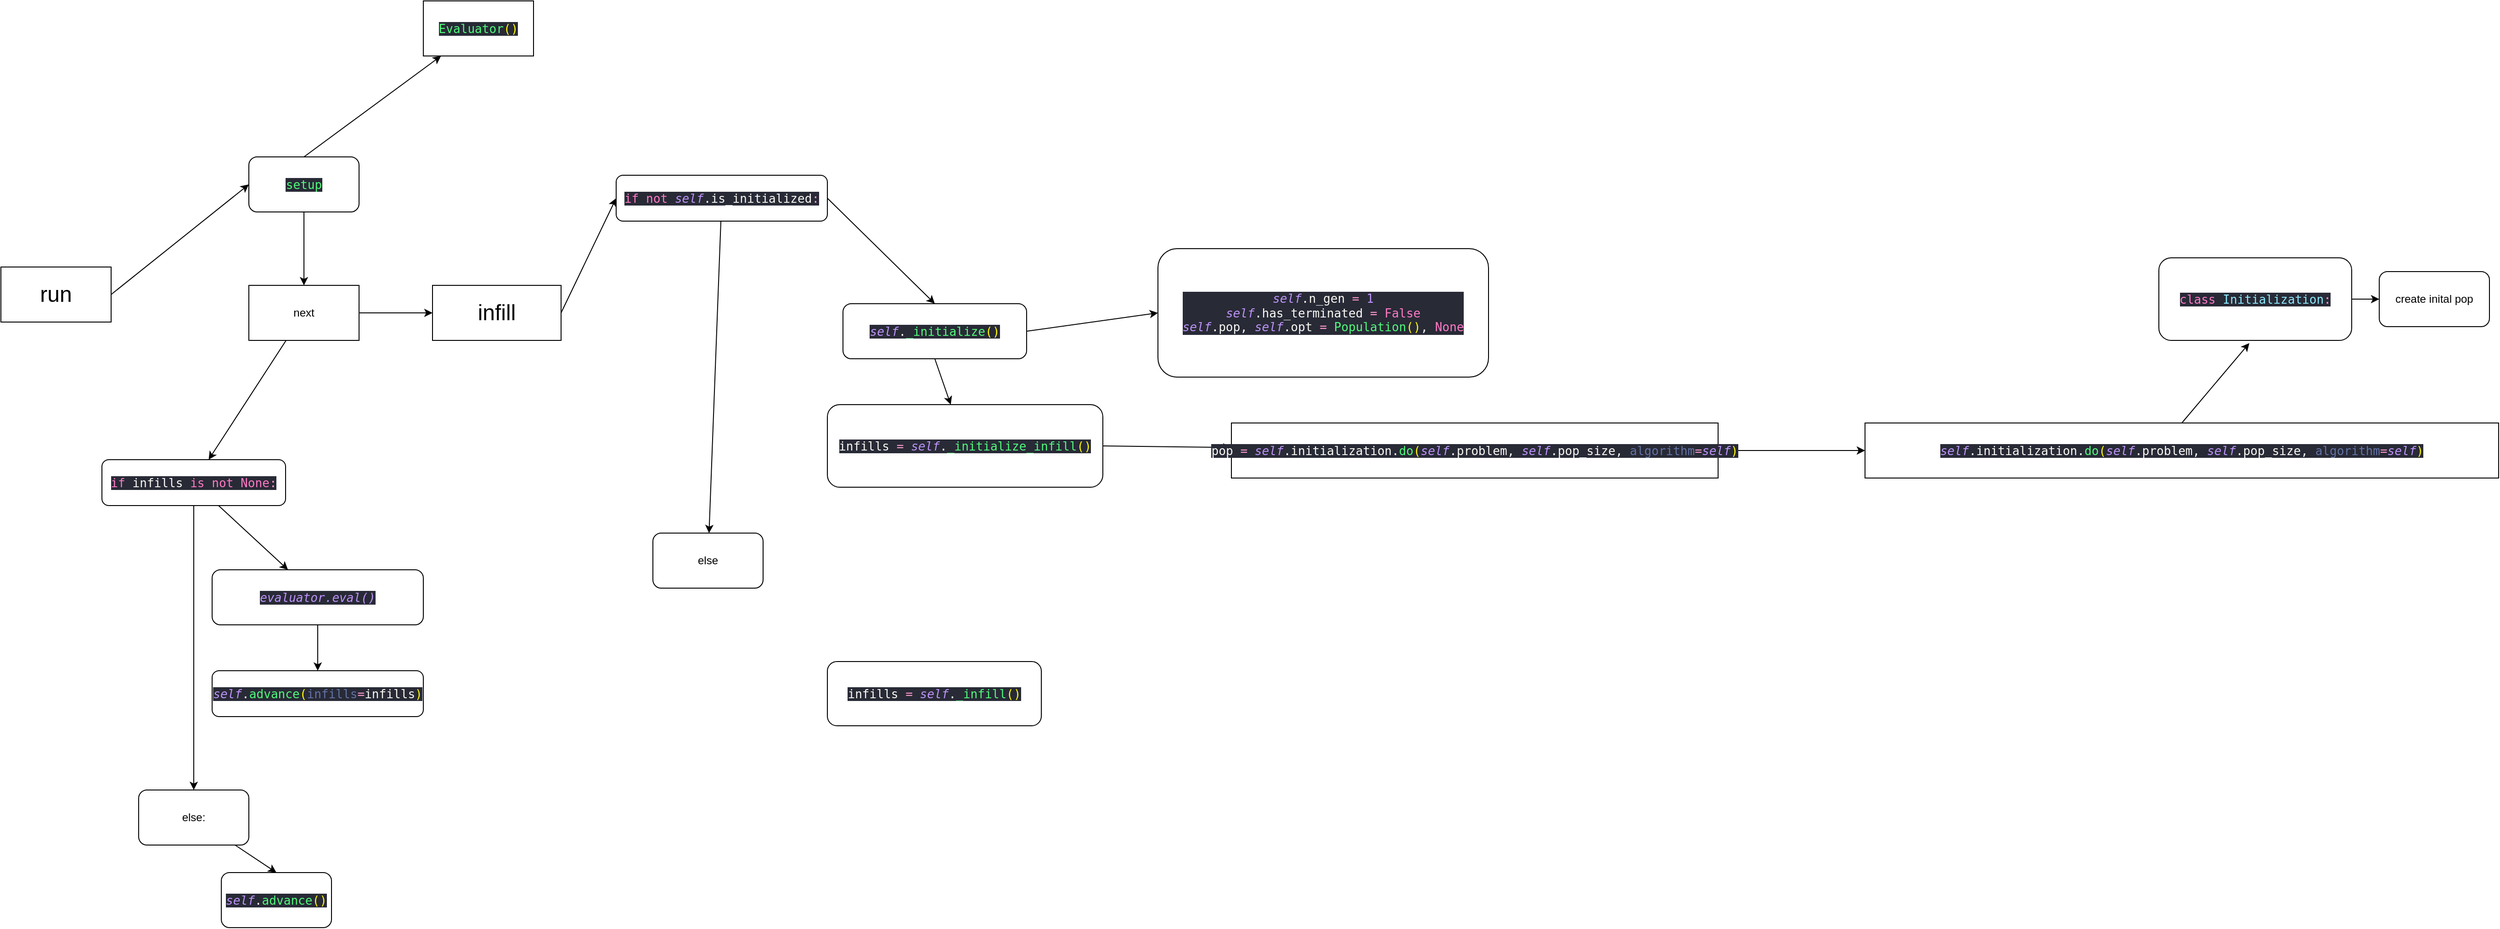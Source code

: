 <mxfile>
    <diagram id="nxGFpUmJbVQnQkTq8eCP" name="Page-1">
        <mxGraphModel dx="2205" dy="860" grid="1" gridSize="10" guides="1" tooltips="1" connect="1" arrows="1" fold="1" page="1" pageScale="1" pageWidth="827" pageHeight="1169" math="0" shadow="0">
            <root>
                <mxCell id="0"/>
                <mxCell id="1" parent="0"/>
                <mxCell id="23" style="edgeStyle=none;html=1;exitX=1;exitY=0.5;exitDx=0;exitDy=0;entryX=0;entryY=0.5;entryDx=0;entryDy=0;" parent="1" source="2" target="21" edge="1">
                    <mxGeometry relative="1" as="geometry"/>
                </mxCell>
                <mxCell id="2" value="&lt;font style=&quot;font-size: 24px&quot;&gt;run&lt;/font&gt;" style="rounded=0;whiteSpace=wrap;html=1;" parent="1" vertex="1">
                    <mxGeometry x="-230" y="930" width="120" height="60" as="geometry"/>
                </mxCell>
                <mxCell id="25" style="edgeStyle=none;html=1;exitX=1;exitY=0.5;exitDx=0;exitDy=0;entryX=0;entryY=0.5;entryDx=0;entryDy=0;" parent="1" source="3" target="5" edge="1">
                    <mxGeometry relative="1" as="geometry"/>
                </mxCell>
                <mxCell id="3" value="&lt;font style=&quot;font-size: 24px&quot;&gt;infill&lt;/font&gt;" style="rounded=0;whiteSpace=wrap;html=1;" parent="1" vertex="1">
                    <mxGeometry x="240" y="950" width="140" height="60" as="geometry"/>
                </mxCell>
                <mxCell id="24" style="edgeStyle=none;html=1;exitX=1;exitY=0.5;exitDx=0;exitDy=0;entryX=0;entryY=0.5;entryDx=0;entryDy=0;" parent="1" source="4" target="3" edge="1">
                    <mxGeometry relative="1" as="geometry"/>
                </mxCell>
                <mxCell id="36" style="edgeStyle=none;html=1;" parent="1" source="4" target="31" edge="1">
                    <mxGeometry relative="1" as="geometry"/>
                </mxCell>
                <mxCell id="4" value="next" style="rounded=0;whiteSpace=wrap;html=1;" parent="1" vertex="1">
                    <mxGeometry x="40" y="950" width="120" height="60" as="geometry"/>
                </mxCell>
                <mxCell id="26" style="edgeStyle=none;html=1;exitX=1;exitY=0.5;exitDx=0;exitDy=0;entryX=0.5;entryY=0;entryDx=0;entryDy=0;" parent="1" source="5" target="6" edge="1">
                    <mxGeometry relative="1" as="geometry"/>
                </mxCell>
                <mxCell id="28" style="edgeStyle=none;html=1;" parent="1" source="5" target="9" edge="1">
                    <mxGeometry relative="1" as="geometry"/>
                </mxCell>
                <mxCell id="5" value="&lt;pre style=&quot;background-color: #282a36 ; color: #f8f8f2 ; font-family: &amp;#34;jetbrains mono&amp;#34; , monospace ; font-size: 9.8pt&quot;&gt;&lt;pre style=&quot;font-family: &amp;#34;jetbrains mono&amp;#34; , monospace ; font-size: 9.8pt&quot;&gt;&lt;span style=&quot;color: #ff79c6&quot;&gt;if not &lt;/span&gt;&lt;span style=&quot;color: #bd93f9 ; font-style: italic&quot;&gt;self&lt;/span&gt;.is_initialized&lt;span style=&quot;color: #f998cc&quot;&gt;:&lt;/span&gt;&lt;/pre&gt;&lt;/pre&gt;" style="rounded=1;whiteSpace=wrap;html=1;" parent="1" vertex="1">
                    <mxGeometry x="440" y="830" width="230" height="50" as="geometry"/>
                </mxCell>
                <mxCell id="12" style="edgeStyle=none;html=1;exitX=1;exitY=0.5;exitDx=0;exitDy=0;entryX=0;entryY=0.5;entryDx=0;entryDy=0;" parent="1" source="6" target="7" edge="1">
                    <mxGeometry relative="1" as="geometry"/>
                </mxCell>
                <mxCell id="27" style="edgeStyle=none;html=1;exitX=0.5;exitY=1;exitDx=0;exitDy=0;" parent="1" source="6" target="8" edge="1">
                    <mxGeometry relative="1" as="geometry"/>
                </mxCell>
                <mxCell id="6" value="&lt;pre style=&quot;background-color: #282a36 ; color: #f8f8f2 ; font-family: &amp;#34;jetbrains mono&amp;#34; , monospace ; font-size: 9.8pt&quot;&gt;&lt;span style=&quot;color: #bd93f9 ; font-style: italic&quot;&gt;self&lt;/span&gt;.&lt;span style=&quot;color: #50fa7b&quot;&gt;_initialize&lt;/span&gt;&lt;span style=&quot;color: #fff906&quot;&gt;()&lt;/span&gt;&lt;/pre&gt;" style="rounded=1;whiteSpace=wrap;html=1;" parent="1" vertex="1">
                    <mxGeometry x="687" y="970" width="200" height="60" as="geometry"/>
                </mxCell>
                <mxCell id="14" style="edgeStyle=none;html=1;exitX=1;exitY=0.5;exitDx=0;exitDy=0;" parent="1" source="8" target="13" edge="1">
                    <mxGeometry relative="1" as="geometry"/>
                </mxCell>
                <mxCell id="8" value="&lt;pre style=&quot;background-color: #282a36 ; color: #f8f8f2 ; font-family: &amp;#34;jetbrains mono&amp;#34; , monospace ; font-size: 9.8pt&quot;&gt;infills &lt;span style=&quot;color: #f998cc&quot;&gt;= &lt;/span&gt;&lt;span style=&quot;color: #bd93f9 ; font-style: italic&quot;&gt;self&lt;/span&gt;.&lt;span style=&quot;color: #50fa7b&quot;&gt;_initialize_infill&lt;/span&gt;&lt;span style=&quot;color: #fff906&quot;&gt;()&lt;/span&gt;&lt;/pre&gt;" style="rounded=1;whiteSpace=wrap;html=1;" parent="1" vertex="1">
                    <mxGeometry x="670" y="1080" width="300" height="90" as="geometry"/>
                </mxCell>
                <mxCell id="9" value="else&lt;br&gt;" style="rounded=1;whiteSpace=wrap;html=1;" parent="1" vertex="1">
                    <mxGeometry x="480" y="1220" width="120" height="60" as="geometry"/>
                </mxCell>
                <mxCell id="10" value="&lt;pre style=&quot;background-color: #282a36 ; color: #f8f8f2 ; font-family: &amp;#34;jetbrains mono&amp;#34; , monospace ; font-size: 9.8pt&quot;&gt;infills &lt;span style=&quot;color: #f998cc&quot;&gt;= &lt;/span&gt;&lt;span style=&quot;color: #bd93f9 ; font-style: italic&quot;&gt;self&lt;/span&gt;.&lt;span style=&quot;color: #50fa7b&quot;&gt;_infill&lt;/span&gt;&lt;span style=&quot;color: #fff906&quot;&gt;()&lt;/span&gt;&lt;/pre&gt;" style="rounded=1;whiteSpace=wrap;html=1;" parent="1" vertex="1">
                    <mxGeometry x="670" y="1360" width="233" height="70" as="geometry"/>
                </mxCell>
                <mxCell id="18" style="edgeStyle=none;html=1;exitX=1;exitY=0.5;exitDx=0;exitDy=0;" parent="1" source="13" target="15" edge="1">
                    <mxGeometry relative="1" as="geometry"/>
                </mxCell>
                <mxCell id="13" value="&lt;pre style=&quot;background-color: #282a36 ; color: #f8f8f2 ; font-family: &amp;#34;jetbrains mono&amp;#34; , monospace ; font-size: 9.8pt&quot;&gt;pop &lt;span style=&quot;color: #f998cc&quot;&gt;= &lt;/span&gt;&lt;span style=&quot;color: #bd93f9 ; font-style: italic&quot;&gt;self&lt;/span&gt;.initialization.&lt;span style=&quot;color: #50fa7b&quot;&gt;do&lt;/span&gt;&lt;span style=&quot;color: #fff906&quot;&gt;(&lt;/span&gt;&lt;span style=&quot;color: #bd93f9 ; font-style: italic&quot;&gt;self&lt;/span&gt;.problem, &lt;span style=&quot;color: #bd93f9 ; font-style: italic&quot;&gt;self&lt;/span&gt;.pop_size, &lt;span style=&quot;color: #6272a4&quot;&gt;algorithm&lt;/span&gt;&lt;span style=&quot;color: #f998cc&quot;&gt;=&lt;/span&gt;&lt;span style=&quot;color: #bd93f9 ; font-style: italic&quot;&gt;self&lt;/span&gt;&lt;span style=&quot;color: #fff906&quot;&gt;)&lt;/span&gt;&lt;/pre&gt;" style="rounded=0;whiteSpace=wrap;html=1;" parent="1" vertex="1">
                    <mxGeometry x="1110" y="1100" width="530" height="60" as="geometry"/>
                </mxCell>
                <mxCell id="17" style="edgeStyle=none;html=1;exitX=0.5;exitY=0;exitDx=0;exitDy=0;entryX=0.469;entryY=1.033;entryDx=0;entryDy=0;entryPerimeter=0;" parent="1" source="15" target="16" edge="1">
                    <mxGeometry relative="1" as="geometry"/>
                </mxCell>
                <mxCell id="15" value="&lt;pre style=&quot;background-color: #282a36 ; color: #f8f8f2 ; font-family: &amp;#34;jetbrains mono&amp;#34; , monospace ; font-size: 9.8pt&quot;&gt;&lt;span style=&quot;color: #bd93f9 ; font-style: italic&quot;&gt;self&lt;/span&gt;.initialization.&lt;span style=&quot;color: #50fa7b&quot;&gt;do&lt;/span&gt;&lt;span style=&quot;color: #fff906&quot;&gt;(&lt;/span&gt;&lt;span style=&quot;color: #bd93f9 ; font-style: italic&quot;&gt;self&lt;/span&gt;.problem, &lt;span style=&quot;color: #bd93f9 ; font-style: italic&quot;&gt;self&lt;/span&gt;.pop_size, &lt;span style=&quot;color: #6272a4&quot;&gt;algorithm&lt;/span&gt;&lt;span style=&quot;color: #f998cc&quot;&gt;=&lt;/span&gt;&lt;span style=&quot;color: #bd93f9 ; font-style: italic&quot;&gt;self&lt;/span&gt;&lt;span style=&quot;color: #fff906&quot;&gt;)&lt;/span&gt;&lt;/pre&gt;" style="rounded=0;whiteSpace=wrap;html=1;" parent="1" vertex="1">
                    <mxGeometry x="1800" y="1100" width="690" height="60" as="geometry"/>
                </mxCell>
                <mxCell id="20" style="edgeStyle=none;html=1;exitX=1;exitY=0.5;exitDx=0;exitDy=0;" parent="1" source="16" target="19" edge="1">
                    <mxGeometry relative="1" as="geometry"/>
                </mxCell>
                <mxCell id="16" value="&lt;pre style=&quot;background-color: #282a36 ; color: #f8f8f2 ; font-family: &amp;#34;jetbrains mono&amp;#34; , monospace ; font-size: 9.8pt&quot;&gt;&lt;span style=&quot;color: #ff79c6&quot;&gt;class &lt;/span&gt;&lt;span style=&quot;color: #8be9fd&quot;&gt;Initialization&lt;/span&gt;&lt;span style=&quot;color: #f998cc&quot;&gt;:&lt;/span&gt;&lt;/pre&gt;" style="rounded=1;whiteSpace=wrap;html=1;" parent="1" vertex="1">
                    <mxGeometry x="2120" y="920" width="210" height="90" as="geometry"/>
                </mxCell>
                <mxCell id="19" value="create inital pop" style="rounded=1;whiteSpace=wrap;html=1;" parent="1" vertex="1">
                    <mxGeometry x="2360" y="935" width="120" height="60" as="geometry"/>
                </mxCell>
                <mxCell id="22" style="edgeStyle=none;html=1;" parent="1" source="21" target="4" edge="1">
                    <mxGeometry relative="1" as="geometry"/>
                </mxCell>
                <mxCell id="30" style="edgeStyle=none;html=1;exitX=0.5;exitY=0;exitDx=0;exitDy=0;" parent="1" source="21" target="29" edge="1">
                    <mxGeometry relative="1" as="geometry"/>
                </mxCell>
                <mxCell id="21" value="&lt;pre style=&quot;background-color: #282a36 ; color: #f8f8f2 ; font-family: &amp;#34;jetbrains mono&amp;#34; , monospace ; font-size: 9.8pt&quot;&gt;&lt;span style=&quot;color: #50fa7b&quot;&gt;setup&lt;/span&gt;&lt;/pre&gt;" style="rounded=1;whiteSpace=wrap;html=1;" parent="1" vertex="1">
                    <mxGeometry x="40" y="810" width="120" height="60" as="geometry"/>
                </mxCell>
                <mxCell id="29" value="&lt;pre style=&quot;background-color: #282a36 ; color: #f8f8f2 ; font-family: &amp;#34;jetbrains mono&amp;#34; , monospace ; font-size: 9.8pt&quot;&gt;&lt;span style=&quot;color: #50fa7b&quot;&gt;Evaluator&lt;/span&gt;&lt;span style=&quot;color: #fff906&quot;&gt;()&lt;/span&gt;&lt;/pre&gt;" style="rounded=0;whiteSpace=wrap;html=1;" parent="1" vertex="1">
                    <mxGeometry x="230" y="640" width="120" height="60" as="geometry"/>
                </mxCell>
                <mxCell id="37" style="edgeStyle=none;html=1;" parent="1" source="31" target="32" edge="1">
                    <mxGeometry relative="1" as="geometry"/>
                </mxCell>
                <mxCell id="39" style="edgeStyle=none;html=1;" parent="1" source="31" target="34" edge="1">
                    <mxGeometry relative="1" as="geometry"/>
                </mxCell>
                <mxCell id="31" value="&lt;pre style=&quot;background-color: #282a36 ; color: #f8f8f2 ; font-family: &amp;#34;jetbrains mono&amp;#34; , monospace ; font-size: 9.8pt&quot;&gt;&lt;span style=&quot;color: #ff79c6&quot;&gt;if &lt;/span&gt;infills &lt;span style=&quot;color: #ff79c6&quot;&gt;is not None&lt;/span&gt;&lt;span style=&quot;color: #f998cc&quot;&gt;:&lt;/span&gt;&lt;/pre&gt;" style="rounded=1;whiteSpace=wrap;html=1;" parent="1" vertex="1">
                    <mxGeometry x="-120" y="1140" width="200" height="50" as="geometry"/>
                </mxCell>
                <mxCell id="38" style="edgeStyle=none;html=1;entryX=0.5;entryY=0;entryDx=0;entryDy=0;" parent="1" source="32" target="33" edge="1">
                    <mxGeometry relative="1" as="geometry"/>
                </mxCell>
                <mxCell id="32" value="&lt;pre style=&quot;background-color: rgb(40 , 42 , 54) ; font-family: &amp;#34;jetbrains mono&amp;#34; , monospace ; font-size: 9.8pt&quot;&gt;&lt;font color=&quot;#bd93f9&quot;&gt;&lt;i&gt;evaluator.eval()&lt;/i&gt;&lt;/font&gt;&lt;/pre&gt;" style="rounded=1;whiteSpace=wrap;html=1;" parent="1" vertex="1">
                    <mxGeometry y="1260" width="230" height="60" as="geometry"/>
                </mxCell>
                <mxCell id="33" value="&lt;pre style=&quot;background-color: #282a36 ; color: #f8f8f2 ; font-family: &amp;#34;jetbrains mono&amp;#34; , monospace ; font-size: 9.8pt&quot;&gt;&lt;span style=&quot;color: #bd93f9 ; font-style: italic&quot;&gt;self&lt;/span&gt;.&lt;span style=&quot;color: #50fa7b&quot;&gt;advance&lt;/span&gt;&lt;span style=&quot;color: #fff906&quot;&gt;(&lt;/span&gt;&lt;span style=&quot;color: #6272a4&quot;&gt;infills&lt;/span&gt;&lt;span style=&quot;color: #f998cc&quot;&gt;=&lt;/span&gt;infills&lt;span style=&quot;color: #fff906&quot;&gt;)&lt;/span&gt;&lt;/pre&gt;" style="rounded=1;whiteSpace=wrap;html=1;" parent="1" vertex="1">
                    <mxGeometry y="1370" width="230" height="50" as="geometry"/>
                </mxCell>
                <mxCell id="40" style="edgeStyle=none;html=1;entryX=0.5;entryY=0;entryDx=0;entryDy=0;" parent="1" source="34" target="35" edge="1">
                    <mxGeometry relative="1" as="geometry"/>
                </mxCell>
                <mxCell id="34" value="else:" style="rounded=1;whiteSpace=wrap;html=1;" parent="1" vertex="1">
                    <mxGeometry x="-80" y="1500" width="120" height="60" as="geometry"/>
                </mxCell>
                <mxCell id="35" value="&lt;pre style=&quot;background-color: #282a36 ; color: #f8f8f2 ; font-family: &amp;quot;jetbrains mono&amp;quot; , monospace ; font-size: 9.8pt&quot;&gt;&lt;span style=&quot;color: #bd93f9 ; font-style: italic&quot;&gt;self&lt;/span&gt;.&lt;span style=&quot;color: #50fa7b&quot;&gt;advance&lt;/span&gt;&lt;span style=&quot;color: #fff906&quot;&gt;()&lt;/span&gt;&lt;/pre&gt;" style="rounded=1;whiteSpace=wrap;html=1;" parent="1" vertex="1">
                    <mxGeometry x="10" y="1590" width="120" height="60" as="geometry"/>
                </mxCell>
                <mxCell id="7" value="&lt;pre style=&quot;background-color: #282a36 ; color: #f8f8f2 ; font-family: &amp;#34;jetbrains mono&amp;#34; , monospace ; font-size: 9.8pt&quot;&gt;&lt;span style=&quot;color: #bd93f9 ; font-style: italic&quot;&gt;self&lt;/span&gt;.n_gen &lt;span style=&quot;color: #f998cc&quot;&gt;= &lt;/span&gt;&lt;span style=&quot;color: #bd93f9&quot;&gt;1&lt;br&gt;&lt;/span&gt;&lt;span style=&quot;color: #bd93f9 ; font-style: italic&quot;&gt;self&lt;/span&gt;.has_terminated &lt;span style=&quot;color: #f998cc&quot;&gt;= &lt;/span&gt;&lt;span style=&quot;color: #ff79c6&quot;&gt;False&lt;br&gt;&lt;/span&gt;&lt;span style=&quot;color: #bd93f9 ; font-style: italic&quot;&gt;self&lt;/span&gt;.pop, &lt;span style=&quot;color: #bd93f9 ; font-style: italic&quot;&gt;self&lt;/span&gt;.opt &lt;span style=&quot;color: #f998cc&quot;&gt;= &lt;/span&gt;&lt;span style=&quot;color: #50fa7b&quot;&gt;Population&lt;/span&gt;&lt;span style=&quot;color: #fff906&quot;&gt;()&lt;/span&gt;, &lt;span style=&quot;color: #ff79c6&quot;&gt;None&lt;/span&gt;&lt;/pre&gt;" style="rounded=1;whiteSpace=wrap;html=1;" parent="1" vertex="1">
                    <mxGeometry x="1030" y="910" width="360" height="140" as="geometry"/>
                </mxCell>
            </root>
        </mxGraphModel>
    </diagram>
</mxfile>